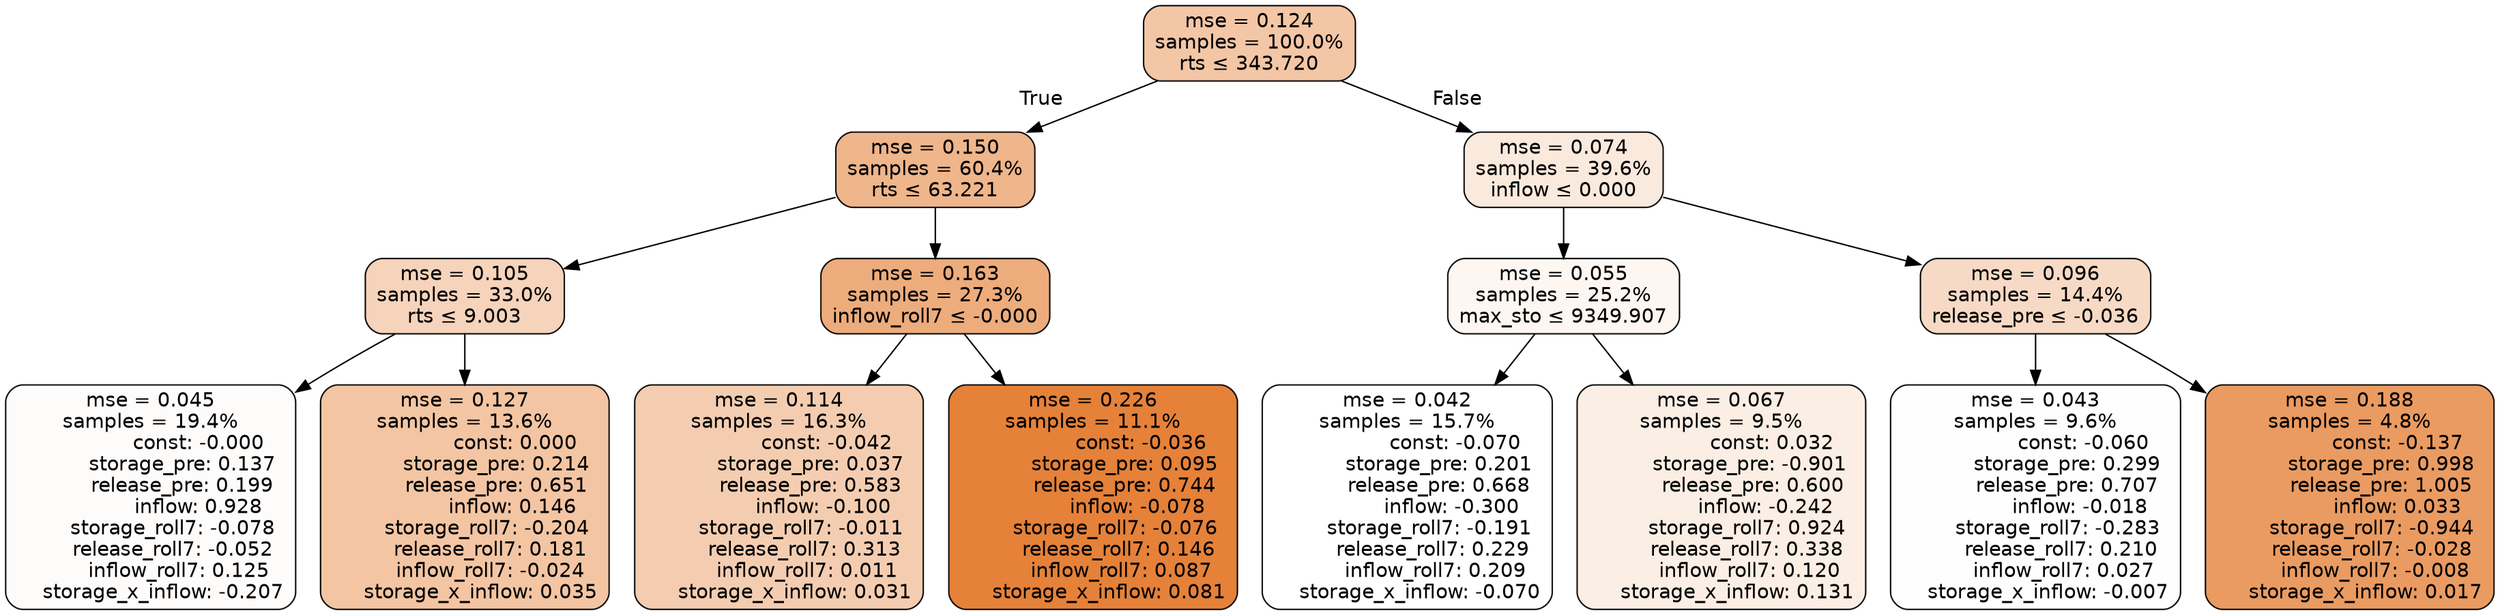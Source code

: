 digraph tree {
bgcolor="transparent"
node [shape=rectangle, style="filled, rounded", color="black", fontname=helvetica] ;
edge [fontname=helvetica] ;
	"0" [label="mse = 0.124
samples = 100.0%
rts &le; 343.720", fillcolor="#f3c6a6"]
	"1" [label="mse = 0.150
samples = 60.4%
rts &le; 63.221", fillcolor="#efb58b"]
	"2" [label="mse = 0.105
samples = 33.0%
rts &le; 9.003", fillcolor="#f6d3bb"]
	"3" [label="mse = 0.045
samples = 19.4%
               const: -0.000
          storage_pre: 0.137
          release_pre: 0.199
               inflow: 0.928
       storage_roll7: -0.078
       release_roll7: -0.052
         inflow_roll7: 0.125
    storage_x_inflow: -0.207", fillcolor="#fefcfb"]
	"4" [label="mse = 0.127
samples = 13.6%
                const: 0.000
          storage_pre: 0.214
          release_pre: 0.651
               inflow: 0.146
       storage_roll7: -0.204
        release_roll7: 0.181
        inflow_roll7: -0.024
     storage_x_inflow: 0.035", fillcolor="#f3c5a3"]
	"5" [label="mse = 0.163
samples = 27.3%
inflow_roll7 &le; -0.000", fillcolor="#edac7c"]
	"6" [label="mse = 0.114
samples = 16.3%
               const: -0.042
          storage_pre: 0.037
          release_pre: 0.583
              inflow: -0.100
       storage_roll7: -0.011
        release_roll7: 0.313
         inflow_roll7: 0.011
     storage_x_inflow: 0.031", fillcolor="#f4cdb1"]
	"7" [label="mse = 0.226
samples = 11.1%
               const: -0.036
          storage_pre: 0.095
          release_pre: 0.744
              inflow: -0.078
       storage_roll7: -0.076
        release_roll7: 0.146
         inflow_roll7: 0.087
     storage_x_inflow: 0.081", fillcolor="#e58139"]
	"8" [label="mse = 0.074
samples = 39.6%
inflow &le; 0.000", fillcolor="#fae9dd"]
	"9" [label="mse = 0.055
samples = 25.2%
max_sto &le; 9349.907", fillcolor="#fdf6f1"]
	"10" [label="mse = 0.042
samples = 15.7%
               const: -0.070
          storage_pre: 0.201
          release_pre: 0.668
              inflow: -0.300
       storage_roll7: -0.191
        release_roll7: 0.229
         inflow_roll7: 0.209
    storage_x_inflow: -0.070", fillcolor="#ffffff"]
	"11" [label="mse = 0.067
samples = 9.5%
                const: 0.032
         storage_pre: -0.901
          release_pre: 0.600
              inflow: -0.242
        storage_roll7: 0.924
        release_roll7: 0.338
         inflow_roll7: 0.120
     storage_x_inflow: 0.131", fillcolor="#fbeee4"]
	"12" [label="mse = 0.096
samples = 14.4%
release_pre &le; -0.036", fillcolor="#f7dac5"]
	"13" [label="mse = 0.043
samples = 9.6%
               const: -0.060
          storage_pre: 0.299
          release_pre: 0.707
              inflow: -0.018
       storage_roll7: -0.283
        release_roll7: 0.210
         inflow_roll7: 0.027
    storage_x_inflow: -0.007", fillcolor="#fefefe"]
	"14" [label="mse = 0.188
samples = 4.8%
               const: -0.137
          storage_pre: 0.998
          release_pre: 1.005
               inflow: 0.033
       storage_roll7: -0.944
       release_roll7: -0.028
        inflow_roll7: -0.008
     storage_x_inflow: 0.017", fillcolor="#ea9b61"]

	"0" -> "1" [labeldistance=2.5, labelangle=45, headlabel="True"]
	"1" -> "2"
	"2" -> "3"
	"2" -> "4"
	"1" -> "5"
	"5" -> "6"
	"5" -> "7"
	"0" -> "8" [labeldistance=2.5, labelangle=-45, headlabel="False"]
	"8" -> "9"
	"9" -> "10"
	"9" -> "11"
	"8" -> "12"
	"12" -> "13"
	"12" -> "14"
}